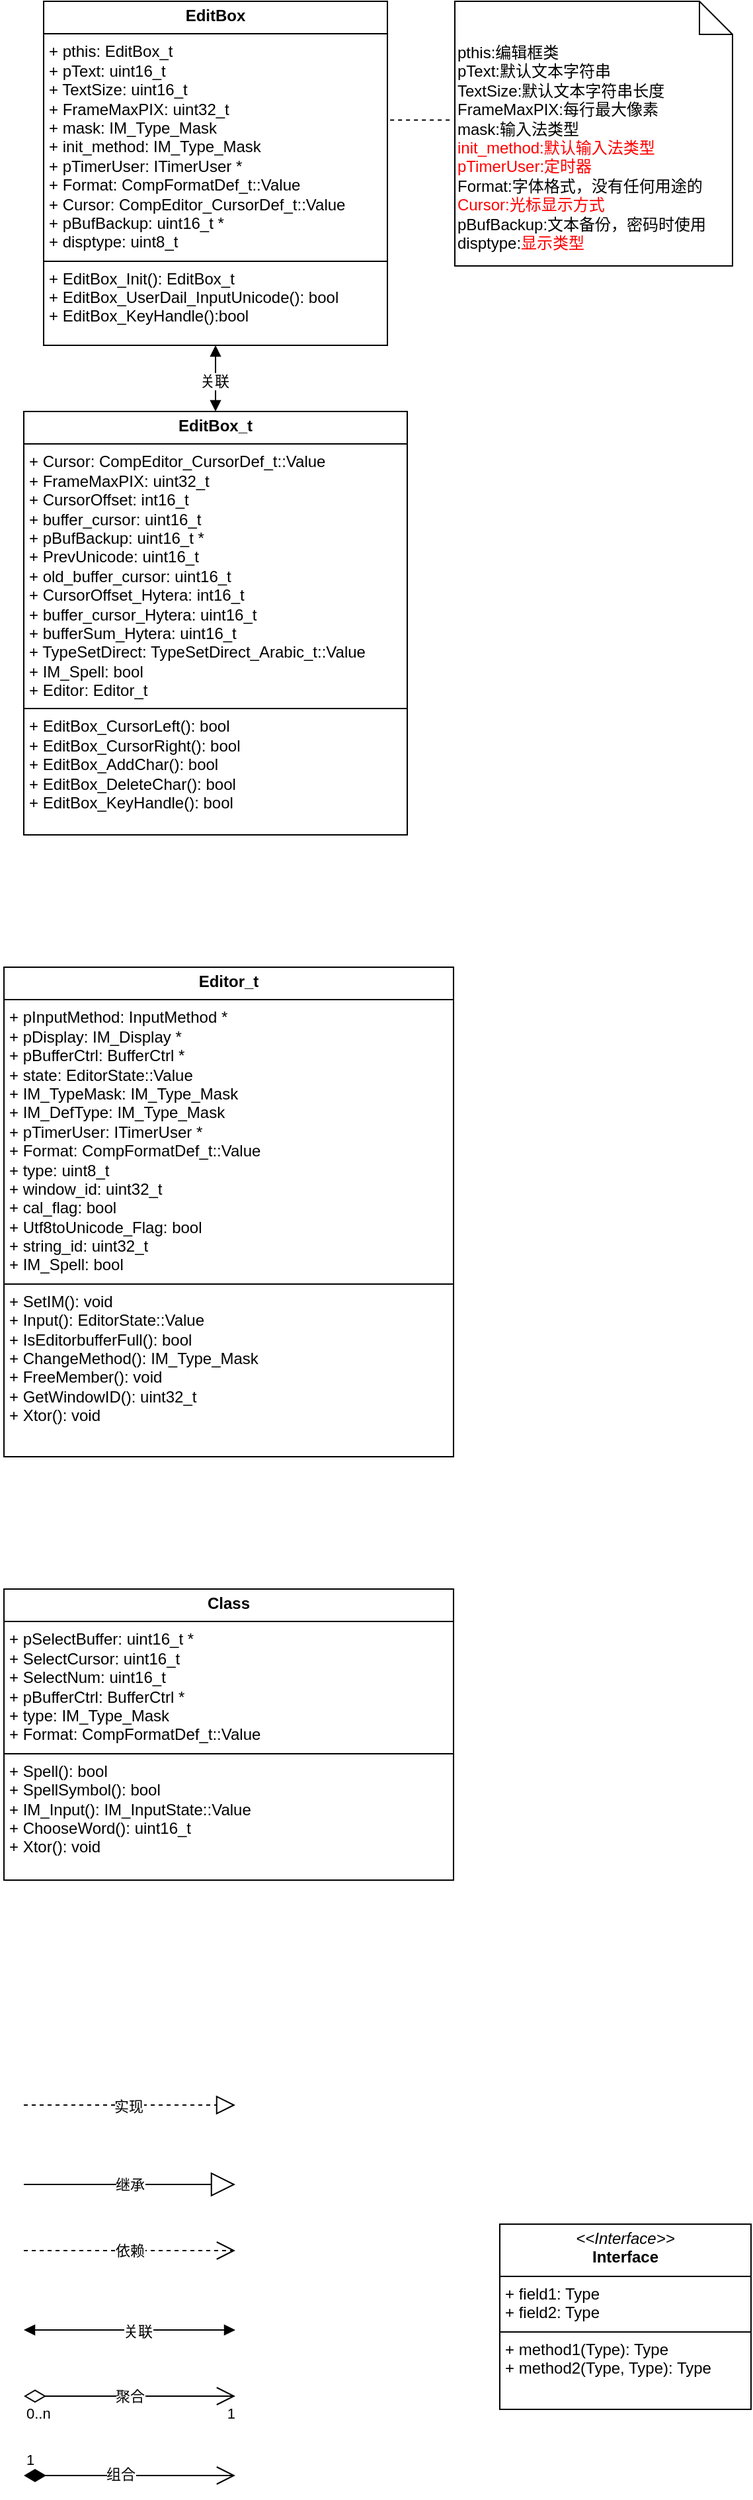 <mxfile version="24.7.17">
  <diagram name="第 1 页" id="E2rAokYv426lj2ui6Ky3">
    <mxGraphModel dx="578" dy="784" grid="1" gridSize="10" guides="1" tooltips="1" connect="1" arrows="1" fold="1" page="1" pageScale="1" pageWidth="1169" pageHeight="827" math="0" shadow="0">
      <root>
        <mxCell id="0" />
        <mxCell id="1" parent="0" />
        <mxCell id="XoDWs4bZA6tommtM4KCv-1" value="&lt;p style=&quot;margin:0px;margin-top:4px;text-align:center;&quot;&gt;&lt;b&gt;EditBox&lt;/b&gt;&lt;/p&gt;&lt;hr size=&quot;1&quot; style=&quot;border-style:solid;&quot;&gt;&lt;p style=&quot;margin:0px;margin-left:4px;&quot;&gt;+ pthis: EditBox_t&lt;/p&gt;&lt;p style=&quot;margin:0px;margin-left:4px;&quot;&gt;+&amp;nbsp;pText:&amp;nbsp;uint16_t&lt;/p&gt;&lt;p style=&quot;margin:0px;margin-left:4px;&quot;&gt;+ TextSize:&amp;nbsp;uint16_t&lt;/p&gt;&lt;p style=&quot;margin:0px;margin-left:4px;&quot;&gt;+ FrameMaxPIX:&amp;nbsp;uint32_t&lt;br&gt;&lt;/p&gt;&lt;p style=&quot;margin:0px;margin-left:4px;&quot;&gt;+ mask:&amp;nbsp;IM_Type_Mask&lt;br&gt;&lt;/p&gt;&lt;p style=&quot;margin:0px;margin-left:4px;&quot;&gt;+ init_method:&amp;nbsp;IM_Type_Mask&lt;br&gt;&lt;/p&gt;&lt;p style=&quot;margin:0px;margin-left:4px;&quot;&gt;+ pTimerUser:&amp;nbsp;ITimerUser *&lt;br&gt;&lt;/p&gt;&lt;p style=&quot;margin:0px;margin-left:4px;&quot;&gt;+ Format:&amp;nbsp;CompFormatDef_t::Value&lt;br&gt;&lt;/p&gt;&lt;p style=&quot;margin:0px;margin-left:4px;&quot;&gt;+ Cursor:&amp;nbsp;CompEditor_CursorDef_t::Value&lt;br&gt;&lt;/p&gt;&lt;p style=&quot;margin:0px;margin-left:4px;&quot;&gt;+ pBufBackup:&amp;nbsp;uint16_t *&lt;br&gt;&lt;/p&gt;&lt;p style=&quot;margin:0px;margin-left:4px;&quot;&gt;+ disptype:&amp;nbsp;uint8_t&lt;/p&gt;&lt;hr size=&quot;1&quot; style=&quot;border-style:solid;&quot;&gt;&lt;p style=&quot;margin:0px;margin-left:4px;&quot;&gt;+ EditBox_Init(): EditBox_t&lt;/p&gt;&lt;p style=&quot;margin:0px;margin-left:4px;&quot;&gt;+ EditBox_UserDail_InputUnicode(): bool&lt;/p&gt;&lt;p style=&quot;margin:0px;margin-left:4px;&quot;&gt;+ EditBox_KeyHandle():bool&lt;/p&gt;" style="verticalAlign=top;align=left;overflow=fill;html=1;whiteSpace=wrap;" vertex="1" parent="1">
          <mxGeometry x="200" y="110" width="260" height="260" as="geometry" />
        </mxCell>
        <mxCell id="XoDWs4bZA6tommtM4KCv-2" value="&lt;p style=&quot;margin:0px;margin-top:4px;text-align:center;&quot;&gt;&lt;i&gt;&amp;lt;&amp;lt;Interface&amp;gt;&amp;gt;&lt;/i&gt;&lt;br/&gt;&lt;b&gt;Interface&lt;/b&gt;&lt;/p&gt;&lt;hr size=&quot;1&quot; style=&quot;border-style:solid;&quot;/&gt;&lt;p style=&quot;margin:0px;margin-left:4px;&quot;&gt;+ field1: Type&lt;br/&gt;+ field2: Type&lt;/p&gt;&lt;hr size=&quot;1&quot; style=&quot;border-style:solid;&quot;/&gt;&lt;p style=&quot;margin:0px;margin-left:4px;&quot;&gt;+ method1(Type): Type&lt;br/&gt;+ method2(Type, Type): Type&lt;/p&gt;" style="verticalAlign=top;align=left;overflow=fill;html=1;whiteSpace=wrap;" vertex="1" parent="1">
          <mxGeometry x="545" y="1790" width="190" height="140" as="geometry" />
        </mxCell>
        <mxCell id="XoDWs4bZA6tommtM4KCv-10" value="" style="endArrow=block;dashed=1;endFill=0;endSize=12;html=1;rounded=0;" edge="1" parent="1">
          <mxGeometry width="160" relative="1" as="geometry">
            <mxPoint x="185" y="1700" as="sourcePoint" />
            <mxPoint x="345" y="1700" as="targetPoint" />
          </mxGeometry>
        </mxCell>
        <mxCell id="XoDWs4bZA6tommtM4KCv-11" value="实现" style="edgeLabel;html=1;align=center;verticalAlign=middle;resizable=0;points=[];" vertex="1" connectable="0" parent="XoDWs4bZA6tommtM4KCv-10">
          <mxGeometry x="-0.013" y="-1" relative="1" as="geometry">
            <mxPoint as="offset" />
          </mxGeometry>
        </mxCell>
        <mxCell id="XoDWs4bZA6tommtM4KCv-12" value="继承" style="endArrow=block;endSize=16;endFill=0;html=1;rounded=0;" edge="1" parent="1">
          <mxGeometry width="160" relative="1" as="geometry">
            <mxPoint x="185" y="1760" as="sourcePoint" />
            <mxPoint x="345" y="1760" as="targetPoint" />
          </mxGeometry>
        </mxCell>
        <mxCell id="XoDWs4bZA6tommtM4KCv-13" value="依赖" style="endArrow=open;endSize=12;dashed=1;html=1;rounded=0;" edge="1" parent="1">
          <mxGeometry width="160" relative="1" as="geometry">
            <mxPoint x="185" y="1810" as="sourcePoint" />
            <mxPoint x="345" y="1810" as="targetPoint" />
          </mxGeometry>
        </mxCell>
        <mxCell id="XoDWs4bZA6tommtM4KCv-14" value="" style="endArrow=block;startArrow=block;endFill=1;startFill=1;html=1;rounded=0;" edge="1" parent="1">
          <mxGeometry width="160" relative="1" as="geometry">
            <mxPoint x="185" y="1870" as="sourcePoint" />
            <mxPoint x="345" y="1870" as="targetPoint" />
          </mxGeometry>
        </mxCell>
        <mxCell id="XoDWs4bZA6tommtM4KCv-16" value="关联" style="edgeLabel;html=1;align=center;verticalAlign=middle;resizable=0;points=[];" vertex="1" connectable="0" parent="XoDWs4bZA6tommtM4KCv-14">
          <mxGeometry x="0.075" y="-1" relative="1" as="geometry">
            <mxPoint as="offset" />
          </mxGeometry>
        </mxCell>
        <mxCell id="XoDWs4bZA6tommtM4KCv-17" value="1" style="endArrow=open;html=1;endSize=12;startArrow=diamondThin;startSize=14;startFill=1;edgeStyle=orthogonalEdgeStyle;align=left;verticalAlign=bottom;rounded=0;" edge="1" parent="1">
          <mxGeometry x="-1" y="3" relative="1" as="geometry">
            <mxPoint x="185" y="1980" as="sourcePoint" />
            <mxPoint x="345" y="1980" as="targetPoint" />
          </mxGeometry>
        </mxCell>
        <mxCell id="XoDWs4bZA6tommtM4KCv-21" value="组合" style="edgeLabel;html=1;align=center;verticalAlign=middle;resizable=0;points=[];" vertex="1" connectable="0" parent="XoDWs4bZA6tommtM4KCv-17">
          <mxGeometry x="-0.087" y="1" relative="1" as="geometry">
            <mxPoint as="offset" />
          </mxGeometry>
        </mxCell>
        <mxCell id="XoDWs4bZA6tommtM4KCv-18" value="聚合" style="endArrow=open;html=1;endSize=12;startArrow=diamondThin;startSize=14;startFill=0;edgeStyle=orthogonalEdgeStyle;rounded=0;" edge="1" parent="1">
          <mxGeometry relative="1" as="geometry">
            <mxPoint x="185" y="1920" as="sourcePoint" />
            <mxPoint x="345" y="1920" as="targetPoint" />
          </mxGeometry>
        </mxCell>
        <mxCell id="XoDWs4bZA6tommtM4KCv-19" value="0..n" style="edgeLabel;resizable=0;html=1;align=left;verticalAlign=top;" connectable="0" vertex="1" parent="XoDWs4bZA6tommtM4KCv-18">
          <mxGeometry x="-1" relative="1" as="geometry" />
        </mxCell>
        <mxCell id="XoDWs4bZA6tommtM4KCv-20" value="1" style="edgeLabel;resizable=0;html=1;align=right;verticalAlign=top;" connectable="0" vertex="1" parent="XoDWs4bZA6tommtM4KCv-18">
          <mxGeometry x="1" relative="1" as="geometry" />
        </mxCell>
        <mxCell id="XoDWs4bZA6tommtM4KCv-30" value="&lt;div&gt;pthis:编辑框类&lt;/div&gt;&lt;div&gt;pText:默认文本字符串&lt;/div&gt;&lt;div&gt;TextSize:默认文本字符串长度&lt;/div&gt;&lt;div&gt;FrameMaxPIX:每行最大像素&lt;/div&gt;&lt;div&gt;mask:输入法类型&lt;/div&gt;&lt;div&gt;&lt;font color=&quot;#ff0000&quot;&gt;init_method:默认输入法类型&lt;/font&gt;&lt;/div&gt;&lt;div&gt;&lt;font color=&quot;#ff0000&quot;&gt;pTimerUser:定时器&lt;/font&gt;&lt;/div&gt;&lt;div&gt;Format:字体格式，没有任何用途的&lt;/div&gt;&lt;div&gt;&lt;font color=&quot;#ff0000&quot;&gt;Cursor:光标显示方式&lt;/font&gt;&lt;/div&gt;&lt;div&gt;pBufBackup:文本备份，密码时使用&lt;/div&gt;&lt;div&gt;disptype:&lt;font color=&quot;#ff0000&quot;&gt;显示类型&lt;/font&gt;&lt;/div&gt;" style="shape=note2;boundedLbl=1;whiteSpace=wrap;html=1;size=25;verticalAlign=top;align=left;" vertex="1" parent="1">
          <mxGeometry x="511" y="110" width="210" height="200" as="geometry" />
        </mxCell>
        <mxCell id="XoDWs4bZA6tommtM4KCv-33" value="" style="endArrow=none;startArrow=none;endFill=0;startFill=0;endSize=8;html=1;verticalAlign=bottom;dashed=1;labelBackgroundColor=none;rounded=0;exitX=1.008;exitY=0.345;exitDx=0;exitDy=0;entryX=-0.006;entryY=0.449;entryDx=0;entryDy=0;entryPerimeter=0;exitPerimeter=0;" edge="1" parent="1" source="XoDWs4bZA6tommtM4KCv-1" target="XoDWs4bZA6tommtM4KCv-30">
          <mxGeometry width="160" relative="1" as="geometry">
            <mxPoint x="510" y="370" as="sourcePoint" />
            <mxPoint x="560" y="370" as="targetPoint" />
          </mxGeometry>
        </mxCell>
        <mxCell id="XoDWs4bZA6tommtM4KCv-35" value="&lt;p style=&quot;margin:0px;margin-top:4px;text-align:center;&quot;&gt;&lt;b&gt;EditBox_t&lt;/b&gt;&lt;br&gt;&lt;/p&gt;&lt;hr size=&quot;1&quot; style=&quot;border-style:solid;&quot;&gt;&lt;p style=&quot;margin:0px;margin-left:4px;&quot;&gt;+ Cursor: CompEditor_CursorDef_t::Value&lt;/p&gt;&lt;p style=&quot;margin:0px;margin-left:4px;&quot;&gt;+ FrameMaxPIX: uint32_t&lt;br&gt;&lt;/p&gt;&lt;p style=&quot;margin:0px;margin-left:4px;&quot;&gt;+ CursorOffset: int16_t&lt;br&gt;&lt;/p&gt;&lt;p style=&quot;margin:0px;margin-left:4px;&quot;&gt;+ buffer_cursor: uint16_t&lt;br&gt;&lt;/p&gt;&lt;p style=&quot;margin:0px;margin-left:4px;&quot;&gt;+ pBufBackup: uint16_t *&lt;br&gt;&lt;/p&gt;&lt;p style=&quot;margin:0px;margin-left:4px;&quot;&gt;+ PrevUnicode: uint16_t&lt;br&gt;&lt;/p&gt;&lt;p style=&quot;margin:0px;margin-left:4px;&quot;&gt;+ old_buffer_cursor: uint16_t&lt;br&gt;&lt;/p&gt;&lt;p style=&quot;margin:0px;margin-left:4px;&quot;&gt;+ CursorOffset_Hytera: int16_t&lt;br&gt;&lt;/p&gt;&lt;p style=&quot;margin:0px;margin-left:4px;&quot;&gt;+ buffer_cursor_Hytera: uint16_t&lt;br&gt;&lt;/p&gt;&lt;p style=&quot;margin:0px;margin-left:4px;&quot;&gt;+ bufferSum_Hytera: uint16_t&lt;br&gt;&lt;/p&gt;&lt;p style=&quot;margin:0px;margin-left:4px;&quot;&gt;+ TypeSetDirect: TypeSetDirect_Arabic_t::Value&lt;br&gt;&lt;/p&gt;&lt;p style=&quot;margin:0px;margin-left:4px;&quot;&gt;+ IM_Spell: bool&lt;br&gt;&lt;/p&gt;&lt;p style=&quot;margin:0px;margin-left:4px;&quot;&gt;+ Editor: Editor_t&lt;br&gt;&lt;/p&gt;&lt;hr size=&quot;1&quot; style=&quot;border-style:solid;&quot;&gt;&lt;p style=&quot;margin:0px;margin-left:4px;&quot;&gt;+ EditBox_CursorLeft(): bool&lt;/p&gt;&lt;p style=&quot;margin:0px;margin-left:4px;&quot;&gt;+ EditBox_CursorRight(): bool&lt;br&gt;&lt;/p&gt;&lt;p style=&quot;margin:0px;margin-left:4px;&quot;&gt;+ EditBox_AddChar(): bool&lt;br&gt;&lt;/p&gt;&lt;p style=&quot;margin:0px;margin-left:4px;&quot;&gt;+ EditBox_DeleteChar(): bool&lt;br&gt;&lt;/p&gt;&lt;p style=&quot;margin:0px;margin-left:4px;&quot;&gt;+ EditBox_KeyHandle(): bool&lt;br&gt;&lt;/p&gt;" style="verticalAlign=top;align=left;overflow=fill;html=1;whiteSpace=wrap;" vertex="1" parent="1">
          <mxGeometry x="185" y="420" width="290" height="320" as="geometry" />
        </mxCell>
        <mxCell id="XoDWs4bZA6tommtM4KCv-36" value="" style="endArrow=block;startArrow=block;endFill=1;startFill=1;html=1;rounded=0;exitX=0.5;exitY=1;exitDx=0;exitDy=0;entryX=0.5;entryY=0;entryDx=0;entryDy=0;" edge="1" parent="1" source="XoDWs4bZA6tommtM4KCv-1" target="XoDWs4bZA6tommtM4KCv-35">
          <mxGeometry width="160" relative="1" as="geometry">
            <mxPoint x="480" y="410" as="sourcePoint" />
            <mxPoint x="640" y="410" as="targetPoint" />
          </mxGeometry>
        </mxCell>
        <mxCell id="XoDWs4bZA6tommtM4KCv-37" value="关联" style="edgeLabel;html=1;align=center;verticalAlign=middle;resizable=0;points=[];" vertex="1" connectable="0" parent="XoDWs4bZA6tommtM4KCv-36">
          <mxGeometry x="0.075" y="-1" relative="1" as="geometry">
            <mxPoint as="offset" />
          </mxGeometry>
        </mxCell>
        <mxCell id="XoDWs4bZA6tommtM4KCv-38" value="&lt;p style=&quot;margin:0px;margin-top:4px;text-align:center;&quot;&gt;&lt;b&gt;Editor_t&lt;/b&gt;&lt;br&gt;&lt;/p&gt;&lt;hr size=&quot;1&quot; style=&quot;border-style:solid;&quot;&gt;&lt;p style=&quot;margin:0px;margin-left:4px;&quot;&gt;+ pInputMethod: InputMethod *&lt;/p&gt;&lt;p style=&quot;margin:0px;margin-left:4px;&quot;&gt;+ pDisplay: IM_Display *&lt;br&gt;&lt;/p&gt;&lt;p style=&quot;margin: 0px 0px 0px 4px;&quot;&gt;+ pBufferCtrl: BufferCtrl *&lt;/p&gt;&lt;p style=&quot;margin: 0px 0px 0px 4px;&quot;&gt;+ state: EditorState::Value&lt;/p&gt;&lt;p style=&quot;margin: 0px 0px 0px 4px;&quot;&gt;+ IM_TypeMask: IM_Type_Mask&lt;/p&gt;&lt;p style=&quot;margin: 0px 0px 0px 4px;&quot;&gt;+ IM_DefType: IM_Type_Mask&lt;/p&gt;&lt;p style=&quot;margin: 0px 0px 0px 4px;&quot;&gt;+ pTimerUser: ITimerUser *&lt;/p&gt;&lt;p style=&quot;margin: 0px 0px 0px 4px;&quot;&gt;+ Format: CompFormatDef_t::Value&lt;/p&gt;&lt;p style=&quot;margin: 0px 0px 0px 4px;&quot;&gt;+ type: uint8_t&lt;/p&gt;&lt;p style=&quot;margin: 0px 0px 0px 4px;&quot;&gt;+ window_id: uint32_t&lt;/p&gt;&lt;p style=&quot;margin: 0px 0px 0px 4px;&quot;&gt;+ cal_flag: bool&lt;/p&gt;&lt;p style=&quot;margin: 0px 0px 0px 4px;&quot;&gt;+ Utf8toUnicode_Flag: bool&lt;/p&gt;&lt;p style=&quot;margin: 0px 0px 0px 4px;&quot;&gt;+ string_id: uint32_t&lt;/p&gt;&lt;p style=&quot;margin: 0px 0px 0px 4px;&quot;&gt;+ IM_Spell: bool&lt;/p&gt;&lt;hr size=&quot;1&quot; style=&quot;border-style:solid;&quot;&gt;&lt;p style=&quot;margin:0px;margin-left:4px;&quot;&gt;+ SetIM(): void&lt;/p&gt;&lt;p style=&quot;margin:0px;margin-left:4px;&quot;&gt;+ Input(): EditorState::Value&lt;br&gt;&lt;/p&gt;&lt;p style=&quot;margin:0px;margin-left:4px;&quot;&gt;+ IsEditorbufferFull(): bool&lt;br&gt;&lt;/p&gt;&lt;p style=&quot;margin:0px;margin-left:4px;&quot;&gt;+ ChangeMethod(): IM_Type_Mask&lt;br&gt;&lt;/p&gt;&lt;p style=&quot;margin:0px;margin-left:4px;&quot;&gt;+ FreeMember(): void&lt;br&gt;&lt;/p&gt;&lt;p style=&quot;margin:0px;margin-left:4px;&quot;&gt;+ GetWindowID(): uint32_t&lt;br&gt;&lt;/p&gt;&lt;p style=&quot;margin:0px;margin-left:4px;&quot;&gt;+ Xtor(): void&lt;br&gt;&lt;/p&gt;" style="verticalAlign=top;align=left;overflow=fill;html=1;whiteSpace=wrap;" vertex="1" parent="1">
          <mxGeometry x="170" y="840" width="340" height="370" as="geometry" />
        </mxCell>
        <mxCell id="XoDWs4bZA6tommtM4KCv-39" value="&lt;p style=&quot;margin:0px;margin-top:4px;text-align:center;&quot;&gt;&lt;b&gt;Class&lt;/b&gt;&lt;/p&gt;&lt;hr size=&quot;1&quot; style=&quot;border-style:solid;&quot;&gt;&lt;p style=&quot;margin:0px;margin-left:4px;&quot;&gt;+ pSelectBuffer: uint16_t *&lt;/p&gt;&lt;p style=&quot;margin:0px;margin-left:4px;&quot;&gt;+ SelectCursor: uint16_t&lt;br&gt;&lt;/p&gt;&lt;p style=&quot;margin:0px;margin-left:4px;&quot;&gt;+ SelectNum: uint16_t&lt;br&gt;&lt;/p&gt;&lt;p style=&quot;margin:0px;margin-left:4px;&quot;&gt;+ pBufferCtrl: BufferCtrl *&lt;br&gt;&lt;/p&gt;&lt;p style=&quot;margin:0px;margin-left:4px;&quot;&gt;+ type: IM_Type_Mask&lt;br&gt;&lt;/p&gt;&lt;p style=&quot;margin:0px;margin-left:4px;&quot;&gt;+ Format: CompFormatDef_t::Value&lt;br&gt;&lt;/p&gt;&lt;hr size=&quot;1&quot; style=&quot;border-style:solid;&quot;&gt;&lt;p style=&quot;margin:0px;margin-left:4px;&quot;&gt;+ Spell(): bool&lt;/p&gt;&lt;p style=&quot;margin:0px;margin-left:4px;&quot;&gt;+ SpellSymbol(): bool&lt;br&gt;&lt;/p&gt;&lt;p style=&quot;margin:0px;margin-left:4px;&quot;&gt;+ IM_Input(): IM_InputState::Value&lt;br&gt;&lt;/p&gt;&lt;p style=&quot;margin:0px;margin-left:4px;&quot;&gt;+ ChooseWord(): uint16_t&lt;br&gt;&lt;/p&gt;&lt;p style=&quot;margin:0px;margin-left:4px;&quot;&gt;+ Xtor(): void&lt;br&gt;&lt;/p&gt;&lt;p style=&quot;margin:0px;margin-left:4px;&quot;&gt;&lt;br&gt;&lt;/p&gt;" style="verticalAlign=top;align=left;overflow=fill;html=1;whiteSpace=wrap;" vertex="1" parent="1">
          <mxGeometry x="170" y="1310" width="340" height="220" as="geometry" />
        </mxCell>
      </root>
    </mxGraphModel>
  </diagram>
</mxfile>
